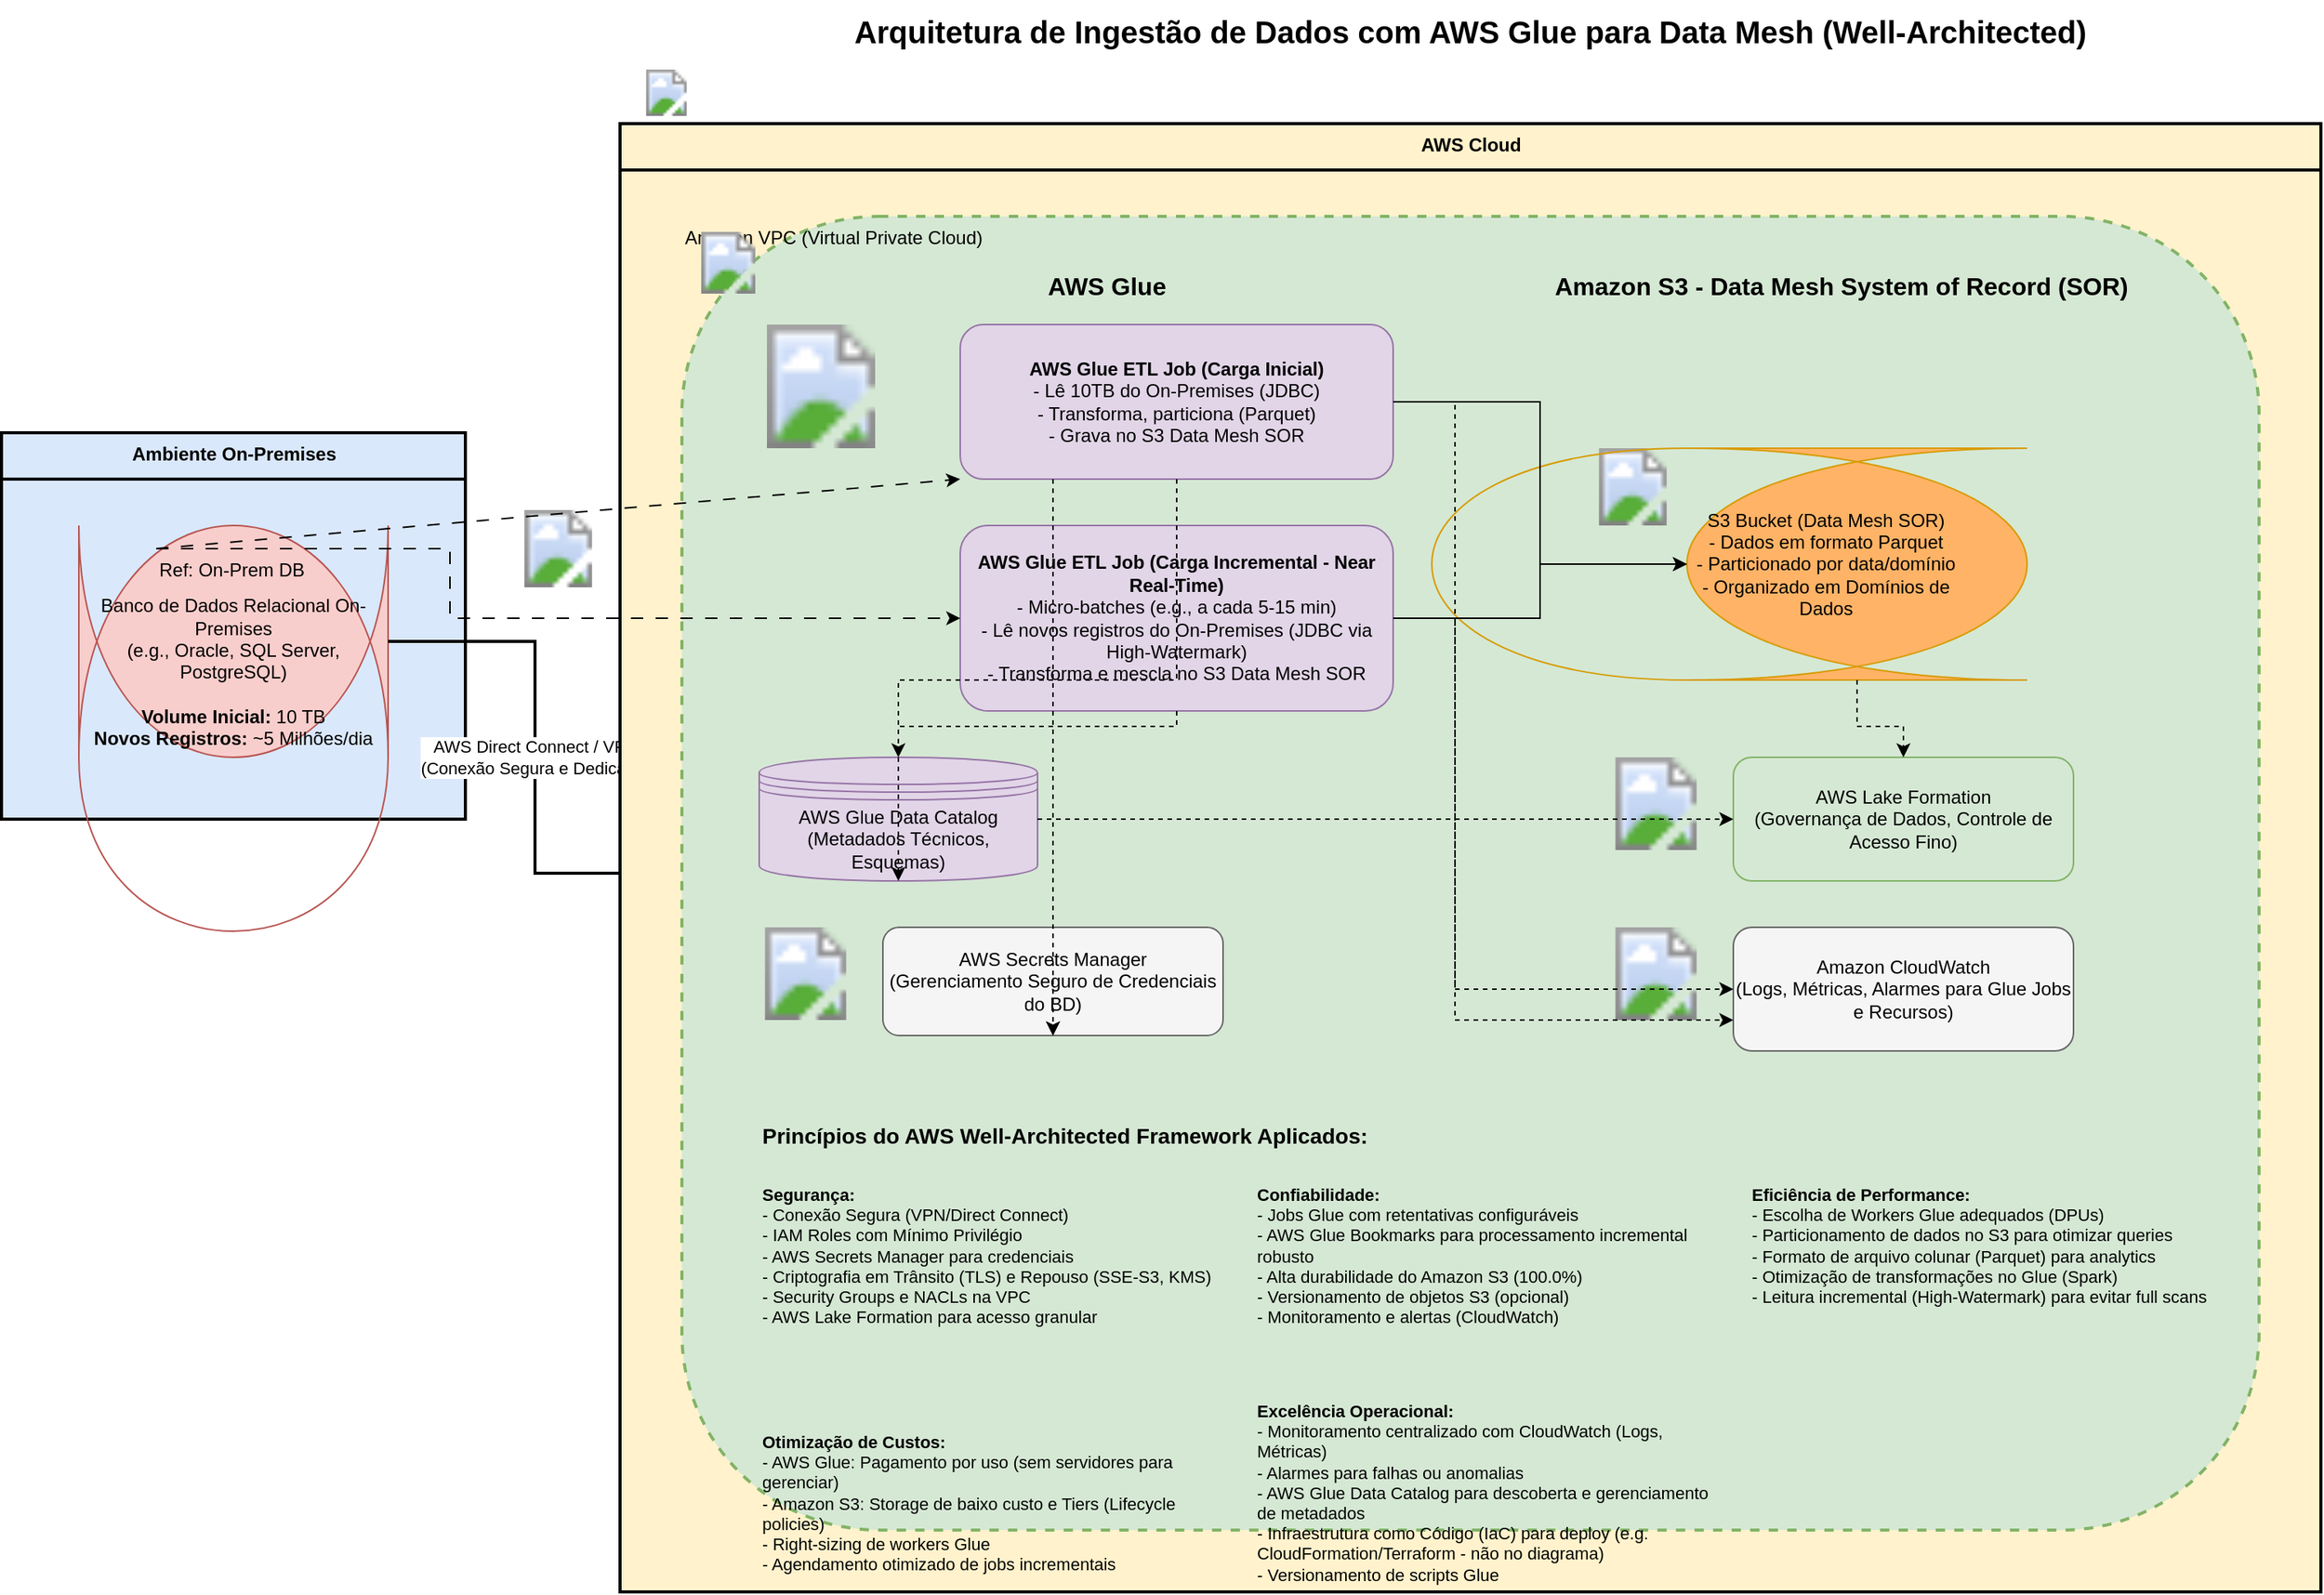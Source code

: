 <mxGraphModel dx="1800" dy="1200" grid="1" gridSize="10" guides="1" tooltips="1" connect="1" arrows="1" fold="1" page="1" pageScale="1" pageWidth="2000" pageHeight="1500" background="#ffffff">
  <root>
    <mxCell id="0"/>
    <mxCell id="1" parent="0"/>

    <mxCell id="title" value="Arquitetura de Ingestão de Dados com AWS Glue para Data Mesh (Well-Architected)" style="text;html=1;strokeColor=none;fillColor=none;align=center;verticalAlign=middle;whiteSpace=wrap;rounded=0;fontSize=20;fontStyle=1;" vertex="1" parent="1">
      <mxGeometry x="600" y="20" width="800" height="40" as="geometry"/>
    </mxCell>

    <mxCell id="onprem_zone" value="Ambiente On-Premises" style="swimlane;fontStyle=1;align=center;verticalAlign=top;childLayout=stackLayout;horizontal=1;startSize=30;horizontalStack=0;resizeParent=1;resizeParentMax=0;resizeLast=0;collapsible=1;marginBottom=0;html=1;strokeWidth=2;fillColor=#DAE8FC;swimlaneFillColor=#DAE8FC;" vertex="1" parent="1">
      <mxGeometry x="50" y="300" width="300" height="250" as="geometry"/>
    </mxCell>
    <mxCell id="onprem_db" value="Banco de Dados Relacional On-Premises&lt;br&gt;(e.g., Oracle, SQL Server, PostgreSQL)&lt;br&gt;&lt;br&gt;&lt;b&gt;Volume Inicial:&lt;/b&gt; 10 TB&lt;br&gt;&lt;b&gt;Novos Registros:&lt;/b&gt; ~5 Milhões/dia" style="shape=cylinder;whiteSpace=wrap;html=1;boundedLbl=1;backgroundOutline=1;size=15;fillColor=#F8CECC;strokeColor=#B85450;" vertex="1" parent="onprem_zone">
      <mxGeometry x="50" y="60" width="200" height="150" as="geometry"/>
    </mxCell>

    <mxCell id="connectivity_dc_vpn_icon" value="" style="image;html=1;image=https://d1.awsstatic.com/product-marketing/Networking%20and%20Content%20Delivery/AWS-Cloud-WAN-icon.84707f05f7afa76a055350a100f0c810a35b7771.png;aspect=fixed;" vertex="1" parent="1">
        <mxGeometry x="385" y="350" width="50" height="50" as="geometry"/>
    </mxCell>
    <mxCell id="connectivity_arrow" value="AWS Direct Connect / VPN&lt;br&gt;(Conexão Segura e Dedicada)" style="edgeStyle=orthogonalEdgeStyle;rounded=0;orthogonalLoop=1;jettySize=auto;html=1;entryX=0;entryY=0.5;strokeWidth=2;endArrow=classic;endFill=1;" edge="1" parent="1" source="onprem_db" target="aws_vpc">
      <mxGeometry relative="1" as="geometry">
        <mxPoint x="360" y="375" as="sourcePoint"/>
      </mxGeometry>
    </mxCell>

    <mxCell id="aws_cloud_main_icon" value="" style="image;html=1;image=https://a0.awsstatic.com/libra-css/images/logos/aws_logo_smile_120x72.png;aspect=fixed;" vertex="1" parent="1">
        <mxGeometry x="455" y="65" width="50" height="30" as="geometry"/>
    </mxCell>
    <mxCell id="aws_cloud_boundary" value="AWS Cloud" style="swimlane;fontStyle=1;align=center;verticalAlign=top;startSize=30;collapsible=1;html=1;strokeWidth=2;fillColor=#FFF2CC;swimlaneFillColor=#FFF2CC;" vertex="1" parent="1">
      <mxGeometry x="450" y="100" width="1100" height="950" as="geometry">
        <mxRectangle x="450" y="100" width="120" height="30" as="alternateBounds"/>
      </mxGeometry>
    </mxCell>

    <mxCell id="aws_vpc_icon" value="" style="image;html=1;image=https://d1.awsstatic.com/product-marketing/Networking%20and%20Content%20Delivery/Amazon-VPC-icon.8f283f31a922a4f50a906909c7029576995a2a94.png;aspect=fixed;" vertex="1" parent="aws_vpc">
        <mxGeometry x="10" y="10" width="40" height="40" as="geometry"/>
    </mxCell>
    <mxCell id="aws_vpc" value="Amazon VPC (Virtual Private Cloud)" style="rounded=1;whiteSpace=wrap;html=1;fillColor=#D5E8D4;strokeColor=#82B366;dashed=1;strokeWidth=2;verticalAlign=top;align=left;paddingLeft=60;" vertex="1" parent="aws_cloud_boundary">
      <mxGeometry x="40" y="60" width="1020" height="850" as="geometry"/>
    </mxCell>

    <mxCell id="glue_service_label" value="AWS Glue" style="text;html=1;strokeColor=none;fillColor=none;align=center;verticalAlign=middle;whiteSpace=wrap;rounded=0;fontSize=16;fontStyle=1;" vertex="1" parent="aws_vpc">
      <mxGeometry x="200" y="30" width="150" height="30" as="geometry"/>
    </mxCell>
    <mxCell id="glue_icon" value="" style="image;html=1;image=https://d1.awsstatic.com/product-marketing/Analytics/AWS-Glue-icon.73c5ab27a86c4abfeb36e6c4587d1f7215fd2096.png;aspect=fixed;" vertex="1" parent="aws_vpc">
        <mxGeometry x="50" y="70" width="80" height="80" as="geometry"/>
    </mxCell>

    <mxCell id="glue_job_initial" value="&lt;b&gt;AWS Glue ETL Job (Carga Inicial)&lt;/b&gt;&lt;br&gt;- Lê 10TB do On-Premises (JDBC)&lt;br&gt;- Transforma, particiona (Parquet)&lt;br&gt;- Grava no S3 Data Mesh SOR" style="rounded=1;whiteSpace=wrap;html=1;fillColor=#E1D5E7;strokeColor=#9673A6;" vertex="1" parent="aws_vpc">
      <mxGeometry x="180" y="70" width="280" height="100" as="geometry"/>
    </mxCell>

    <mxCell id="glue_job_incremental" value="&lt;b&gt;AWS Glue ETL Job (Carga Incremental - Near Real-Time)&lt;/b&gt;&lt;br&gt;- Micro-batches (e.g., a cada 5-15 min)&lt;br&gt;- Lê novos registros do On-Premises (JDBC via High-Watermark)&lt;br&gt;- Transforma e mescla no S3 Data Mesh SOR" style="rounded=1;whiteSpace=wrap;html=1;fillColor=#E1D5E7;strokeColor=#9673A6;" vertex="1" parent="aws_vpc">
      <mxGeometry x="180" y="200" width="280" height="120" as="geometry"/>
    </mxCell>

    <mxCell id="glue_data_catalog" value="AWS Glue Data Catalog&lt;br&gt;(Metadados Técnicos, Esquemas)" style="shape=datastore;whiteSpace=wrap;html=1;fillColor=#E1D5E7;strokeColor=#9673A6;" vertex="1" parent="aws_vpc">
      <mxGeometry x="50" y="350" width="180" height="80" as="geometry"/>
    </mxCell>

    <mxCell id="s3_main_icon" value="" style="image;html=1;image=https://d1.awsstatic.com/product-marketing/Storage/Amazon-S3-icon.db1a259460a07f68119f70186098900f70d13677.png;aspect=fixed;" vertex="1" parent="aws_vpc">
        <mxGeometry x="590" y="150" width="50" height="50" as="geometry"/>
    </mxCell>
    <mxCell id="s3_sor_label" value="Amazon S3 - Data Mesh System of Record (SOR)" style="text;html=1;strokeColor=none;fillColor=none;align=center;verticalAlign=middle;whiteSpace=wrap;rounded=0;fontSize=16;fontStyle=1;" vertex="1" parent="aws_vpc">
      <mxGeometry x="550" y="30" width="400" height="30" as="geometry"/>
    </mxCell>
    <mxCell id="s3_bucket_sor" value="S3 Bucket (Data Mesh SOR)&lt;br&gt;- Dados em formato Parquet&lt;br&gt;- Particionado por data/domínio&lt;br&gt;- Organizado em Domínios de Dados" style="shape=cylinder;direction=south;whiteSpace=wrap;html=1;boundedLbl=1;backgroundOutline=1;size=15;fillColor=#FFB366;strokeColor=#D79B00;" vertex="1" parent="aws_vpc">
      <mxGeometry x="650" y="150" width="220" height="150" as="geometry"/>
    </mxCell>

    <mxCell id="lake_formation_icon" value="" style="image;html=1;image=https://d1.awsstatic.com/product-marketing/Analytics/AWS-Lake-Formation-icon.6c977b1095e60965f99800d408a37cb2f0a36d71.png;aspect=fixed;" vertex="1" parent="aws_vpc">
        <mxGeometry x="600" y="350" width="60" height="60" as="geometry"/>
    </mxCell>
    <mxCell id="lake_formation" value="AWS Lake Formation&lt;br&gt;(Governança de Dados, Controle de Acesso Fino)" style="rounded=1;whiteSpace=wrap;html=1;fillColor=#D5E8D4;strokeColor=#82B366;" vertex="1" parent="aws_vpc">
      <mxGeometry x="680" y="350" width="220" height="80" as="geometry"/>
    </mxCell>

    <mxCell id="secrets_manager_icon" value="" style="image;html=1;image=https://d1.awsstatic.com/product-marketing/Security/AWS-Secrets-Manager-icon.0c2369c16a12a77c5b66267021f3e10fca80cb97.png;aspect=fixed;" vertex="1" parent="aws_vpc">
        <mxGeometry x="50" y="460" width="60" height="60" as="geometry"/>
    </mxCell>
    <mxCell id="secrets_manager" value="AWS Secrets Manager&lt;br&gt;(Gerenciamento Seguro de Credenciais do BD)" style="rounded=1;whiteSpace=wrap;html=1;fillColor=#F5F5F5;strokeColor=#666666;" vertex="1" parent="aws_vpc">
      <mxGeometry x="130" y="460" width="220" height="70" as="geometry"/>
    </mxCell>

    <mxCell id="cloudwatch_icon" value="" style="image;html=1;image=https://d1.awsstatic.com/product-marketing/Management%20and%20Governance/Amazon-CloudWatch-icon.cd703918d3650f031287391ccf82ab221f368b51.png;aspect=fixed;" vertex="1" parent="aws_vpc">
        <mxGeometry x="600" y="460" width="60" height="60" as="geometry"/>
    </mxCell>
    <mxCell id="cloudwatch" value="Amazon CloudWatch&lt;br&gt;(Logs, Métricas, Alarmes para Glue Jobs e Recursos)" style="rounded=1;whiteSpace=wrap;html=1;fillColor=#F5F5F5;strokeColor=#666666;" vertex="1" parent="aws_vpc">
      <mxGeometry x="680" y="460" width="220" height="80" as="geometry"/>
    </mxCell>

    <mxCell id="edge_onprem_glue_initial" style="edgeStyle=orthogonalEdgeStyle;rounded=0;orthogonalLoop=1;jettySize=auto;html=1;strokeWidth=1;endArrow=classic;endFill=1;dashed=1;dashPattern=8 8;" edge="1" parent="aws_vpc" source="onprem_db_placeholder" target="glue_job_initial">
      <mxGeometry relative="1" as="geometry">
        <mxPoint x="-250" y="120" as="sourcePoint"/> </mxGeometry>
    </mxCell>
    <mxCell id="onprem_db_placeholder" value="Ref: On-Prem DB" style="text;opacity=0;" vertex="1" parent="1"> <mxGeometry x="150" y="375" as="geometry"/>
    </mxCell>

    <mxCell id="edge_onprem_glue_incremental" style="edgeStyle=orthogonalEdgeStyle;rounded=0;orthogonalLoop=1;jettySize=auto;html=1;strokeWidth=1;endArrow=classic;endFill=1;dashed=1;dashPattern=8 8;" edge="1" parent="aws_vpc" source="onprem_db_placeholder" target="glue_job_incremental">
      <mxGeometry relative="1" as="geometry">
        <mxPoint x="-250" y="260" as="sourcePoint"/> <Array as="points">
            <mxPoint x="-150" y="260"/>
          </Array>
      </mxGeometry>
    </mxCell>

    <mxCell id="edge_glue_initial_s3" style="edgeStyle=orthogonalEdgeStyle;rounded=0;orthogonalLoop=1;jettySize=auto;html=1;strokeWidth=1;endArrow=classic;endFill=1;" edge="1" parent="aws_vpc" source="glue_job_initial" target="s3_bucket_sor">
      <mxGeometry relative="1" as="geometry"/>
    </mxCell>
    <mxCell id="edge_glue_incremental_s3" style="edgeStyle=orthogonalEdgeStyle;rounded=0;orthogonalLoop=1;jettySize=auto;html=1;strokeWidth=1;endArrow=classic;endFill=1;" edge="1" parent="aws_vpc" source="glue_job_incremental" target="s3_bucket_sor">
      <mxGeometry relative="1" as="geometry"/>
    </mxCell>

    <mxCell id="edge_glue_jobs_catalog" style="edgeStyle=orthogonalEdgeStyle;rounded=0;orthogonalLoop=1;jettySize=auto;html=1;strokeWidth=1;endArrow=classic;endFill=1;dashed=1;" edge="1" parent="aws_vpc" source="glue_job_initial" target="glue_data_catalog">
      <mxGeometry relative="1" as="geometry">
        <Array as="points">
          <mxPoint x="320" y="300"/>
          <mxPoint x="140" y="300"/>
        </Array>
      </mxGeometry>
    </mxCell>
     <mxCell id="edge_glue_inc_jobs_catalog" style="edgeStyle=orthogonalEdgeStyle;rounded=0;orthogonalLoop=1;jettySize=auto;html=1;strokeWidth=1;endArrow=classic;endFill=1;dashed=1;entryX=0.5;entryY=1;entryDx=0;entryDy=0;" edge="1" parent="aws_vpc" source="glue_job_incremental" target="glue_data_catalog">
      <mxGeometry relative="1" as="geometry">
         <Array as="points">
          <mxPoint x="320" y="330"/>
          <mxPoint x="140" y="330"/>
        </Array>
      </mxGeometry>
    </mxCell>

    <mxCell id="edge_s3_lakeformation" style="edgeStyle=orthogonalEdgeStyle;rounded=0;orthogonalLoop=1;jettySize=auto;html=1;strokeWidth=1;endArrow=classic;endFill=1;dashed=1;" edge="1" parent="aws_vpc" source="s3_bucket_sor" target="lake_formation">
      <mxGeometry relative="1" as="geometry">
        <Array as="points">
          <mxPoint x="760" y="330"/>
          <mxPoint x="790" y="330"/>
        </Array>
      </mxGeometry>
    </mxCell>
    <mxCell id="edge_catalog_lakeformation" style="edgeStyle=orthogonalEdgeStyle;rounded=0;orthogonalLoop=1;jettySize=auto;html=1;strokeWidth=1;endArrow=classic;endFill=1;dashed=1;" edge="1" parent="aws_vpc" source="glue_data_catalog" target="lake_formation">
      <mxGeometry relative="1" as="geometry">
         <Array as="points">
          <mxPoint x="300" y="390"/>
          <mxPoint x="300" y="390"/>
        </Array>
      </mxGeometry>
    </mxCell>

    <mxCell id="edge_glue_secrets" style="edgeStyle=orthogonalEdgeStyle;rounded=0;orthogonalLoop=1;jettySize=auto;html=1;strokeWidth=1;endArrow=classic;endFill=1;dashed=1;entryX=0.5;entryY=1;entryDx=0;entryDy=0;" edge="1" parent="aws_vpc" source="glue_job_initial" target="secrets_manager">
      <mxGeometry relative="1" as="geometry">
        <Array as="points">
          <mxPoint x="240" y="400"/>
        </Array>
      </mxGeometry>
    </mxCell>
     <mxCell id="edge_glue_inc_secrets" style="edgeStyle=orthogonalEdgeStyle;rounded=0;orthogonalLoop=1;jettySize=auto;html=1;strokeWidth=1;endArrow=classic;endFill=1;dashed=1;entryX=0.5;entryY=1;entryDx=0;entryDy=0;" edge="1" parent="aws_vpc" source="glue_job_incremental" target="secrets_manager">
      <mxGeometry relative="1" as="geometry">
         <Array as="points">
          <mxPoint x="240" y="420"/>
        </Array>
      </mxGeometry>
    </mxCell>

    <mxCell id="edge_glue_cloudwatch" style="edgeStyle=orthogonalEdgeStyle;rounded=0;orthogonalLoop=1;jettySize=auto;html=1;strokeWidth=1;endArrow=classic;endFill=1;dashed=1;" edge="1" parent="aws_vpc" source="glue_job_initial" target="cloudwatch">
      <mxGeometry relative="1" as="geometry">
        <Array as="points">
          <mxPoint x="500" y="120"/>
          <mxPoint x="500" y="500"/>
          <mxPoint x="680" y="500"/>
        </Array>
      </mxGeometry>
    </mxCell>
     <mxCell id="edge_glue_inc_cloudwatch" style="edgeStyle=orthogonalEdgeStyle;rounded=0;orthogonalLoop=1;jettySize=auto;html=1;strokeWidth=1;endArrow=classic;endFill=1;dashed=1;" edge="1" parent="aws_vpc" source="glue_job_incremental" target="cloudwatch">
      <mxGeometry relative="1" as="geometry">
        <Array as="points">
          <mxPoint x="500" y="260"/>
          <mxPoint x="500" y="520"/>
          <mxPoint x="680" y="520"/>
        </Array>
      </mxGeometry>
    </mxCell>

    <mxCell id="waf_title" value="Princípios do AWS Well-Architected Framework Aplicados:" style="text;html=1;strokeColor=none;fillColor=none;align=left;verticalAlign=middle;whiteSpace=wrap;rounded=0;fontSize=14;fontStyle=1;" vertex="1" parent="aws_vpc">
      <mxGeometry x="50" y="580" width="450" height="30" as="geometry"/>
    </mxCell>

    <mxCell id="waf_security" value="&lt;b&gt;Segurança:&lt;/b&gt;&lt;br&gt;- Conexão Segura (VPN/Direct Connect)&lt;br&gt;- IAM Roles com Mínimo Privilégio&lt;br&gt;- AWS Secrets Manager para credenciais&lt;br&gt;- Criptografia em Trânsito (TLS) e Repouso (SSE-S3, KMS)&lt;br&gt;- Security Groups e NACLs na VPC&lt;br&gt;- AWS Lake Formation para acesso granular" style="text;html=1;strokeColor=none;fillColor=none;align=left;verticalAlign=top;whiteSpace=wrap;rounded=0;fontSize=11;" vertex="1" parent="aws_vpc">
      <mxGeometry x="50" y="620" width="300" height="150" as="geometry"/>
    </mxCell>

    <mxCell id="waf_reliability" value="&lt;b&gt;Confiabilidade:&lt;/b&gt;&lt;br&gt;- Jobs Glue com retentativas configuráveis&lt;br&gt;- AWS Glue Bookmarks para processamento incremental robusto&lt;br&gt;- Alta durabilidade do Amazon S3 (100.0%)&lt;br&gt;- Versionamento de objetos S3 (opcional)&lt;br&gt;- Monitoramento e alertas (CloudWatch)" style="text;html=1;strokeColor=none;fillColor=none;align=left;verticalAlign=top;whiteSpace=wrap;rounded=0;fontSize=11;" vertex="1" parent="aws_vpc">
      <mxGeometry x="370" y="620" width="300" height="130" as="geometry"/>
    </mxCell>

    <mxCell id="waf_performance" value="&lt;b&gt;Eficiência de Performance:&lt;/b&gt;&lt;br&gt;- Escolha de Workers Glue adequados (DPUs)&lt;br&gt;- Particionamento de dados no S3 para otimizar queries&lt;br&gt;- Formato de arquivo colunar (Parquet) para analytics&lt;br&gt;- Otimização de transformações no Glue (Spark)&lt;br&gt;- Leitura incremental (High-Watermark) para evitar full scans" style="text;html=1;strokeColor=none;fillColor=none;align=left;verticalAlign=top;whiteSpace=wrap;rounded=0;fontSize=11;" vertex="1" parent="aws_vpc">
      <mxGeometry x="690" y="620" width="300" height="130" as="geometry"/>
    </mxCell>

    <mxCell id="waf_cost" value="&lt;b&gt;Otimização de Custos:&lt;/b&gt;&lt;br&gt;- AWS Glue: Pagamento por uso (sem servidores para gerenciar)&lt;br&gt;- Amazon S3: Storage de baixo custo e Tiers (Lifecycle policies)&lt;br&gt;- Right-sizing de workers Glue&lt;br&gt;- Agendamento otimizado de jobs incrementais" style="text;html=1;strokeColor=none;fillColor=none;align=left;verticalAlign=top;whiteSpace=wrap;rounded=0;fontSize=11;" vertex="1" parent="aws_vpc">
      <mxGeometry x="50" y="780" width="300" height="100" as="geometry"/>
    </mxCell>

    <mxCell id="waf_operational" value="&lt;b&gt;Excelência Operacional:&lt;/b&gt;&lt;br&gt;- Monitoramento centralizado com CloudWatch (Logs, Métricas)&lt;br&gt;- Alarmes para falhas ou anomalias&lt;br&gt;- AWS Glue Data Catalog para descoberta e gerenciamento de metadados&lt;br&gt;- Infraestrutura como Código (IaC) para deploy (e.g. CloudFormation/Terraform - não no diagrama)&lt;br&gt;- Versionamento de scripts Glue" style="text;html=1;strokeColor=none;fillColor=none;align=left;verticalAlign=top;whiteSpace=wrap;rounded=0;fontSize=11;" vertex="1" parent="aws_vpc">
      <mxGeometry x="370" y="760" width="300" height="130" as="geometry"/>
    </mxCell>

  </root>
</mxGraphModel>
